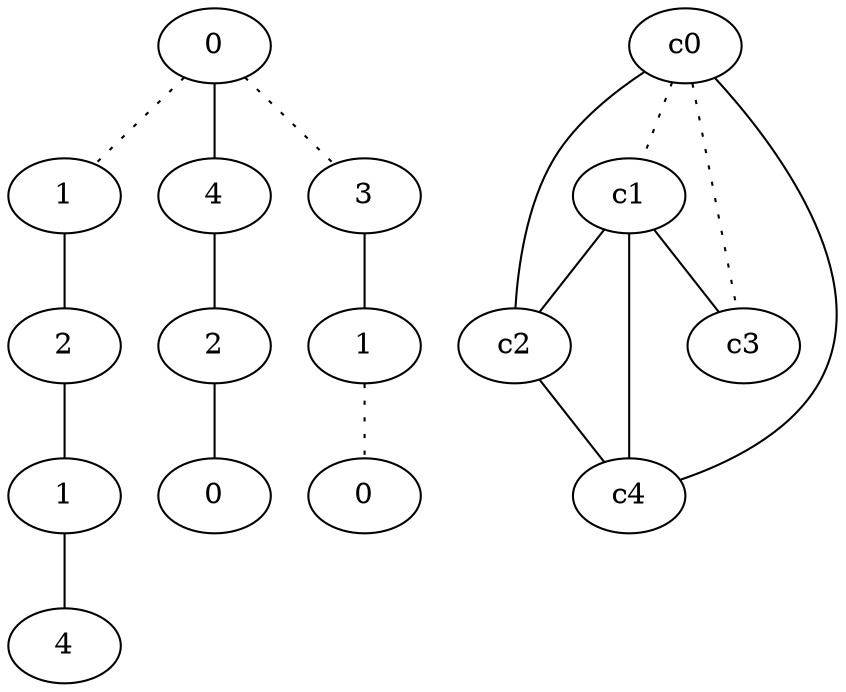 graph {
a0[label=0];
a1[label=1];
a2[label=2];
a3[label=1];
a4[label=4];
a5[label=4];
a6[label=2];
a7[label=0];
a8[label=3];
a9[label=1];
a10[label=0];
a0 -- a1 [style=dotted];
a0 -- a5;
a0 -- a8 [style=dotted];
a1 -- a2;
a2 -- a3;
a3 -- a4;
a5 -- a6;
a6 -- a7;
a8 -- a9;
a9 -- a10 [style=dotted];
c0 -- c1 [style=dotted];
c0 -- c2;
c0 -- c3 [style=dotted];
c0 -- c4;
c1 -- c2;
c1 -- c3;
c1 -- c4;
c2 -- c4;
}
